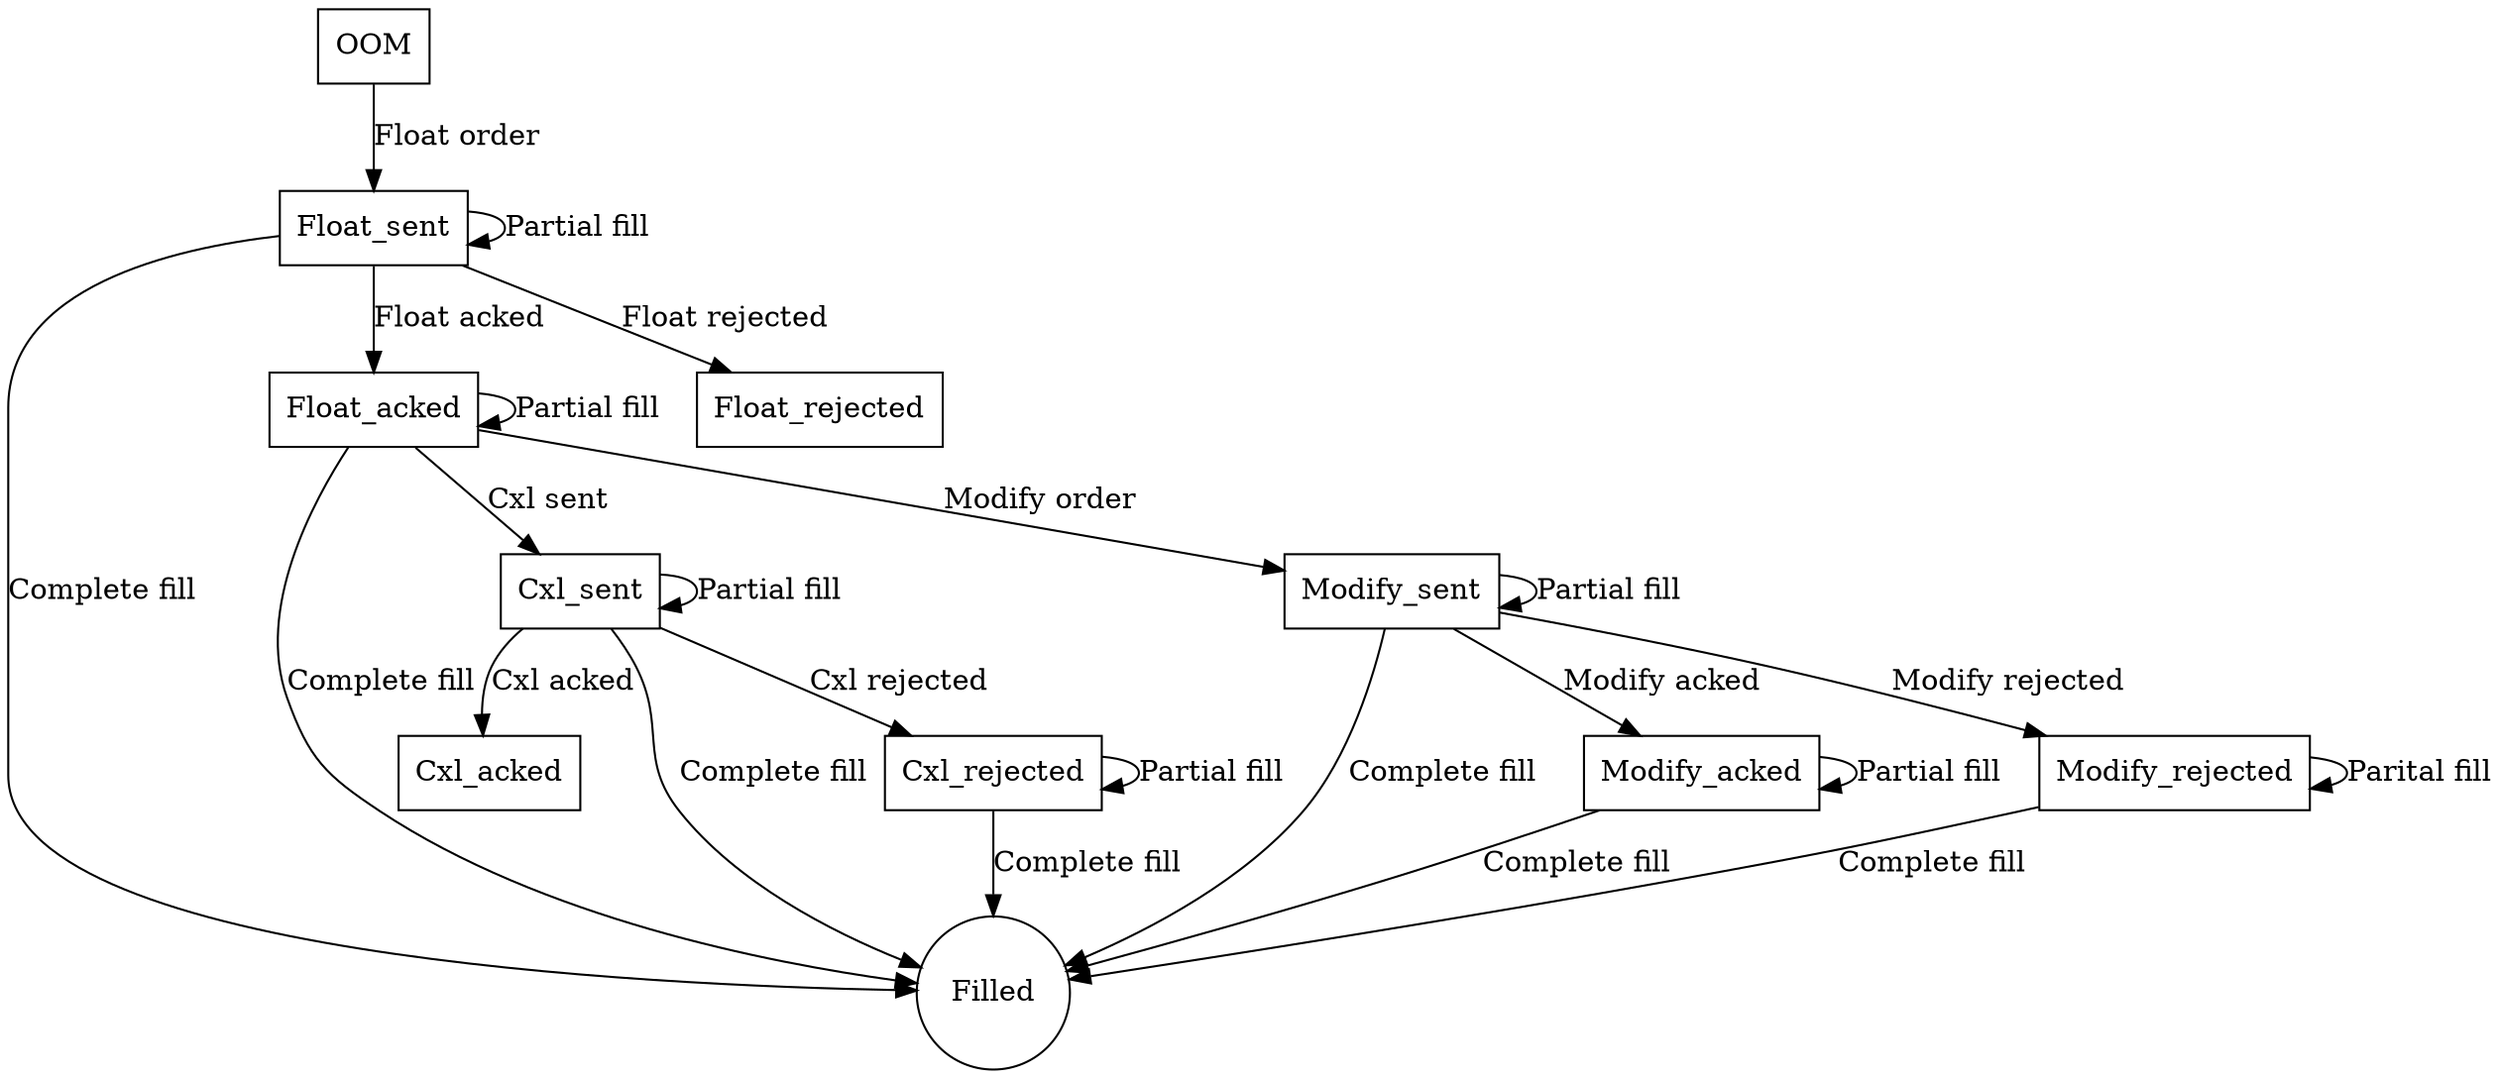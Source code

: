digraph OSM {
  node [shape=record];
     Cxl_acked [shaper=ellipse];
     Filled [shape=box];
     OOM  -> Float_sent [label="Float order"]
     Float_sent -> Float_acked [label="Float acked"]
     Float_sent -> Float_sent [label="Partial fill"]
     Float_acked -> Float_acked [label="Partial fill"]
     Float_sent -> Float_rejected [label="Float rejected"]
     Float_acked -> Cxl_sent [label="Cxl sent"]
     Float_acked -> Modify_sent [label="Modify order"]
     Cxl_sent -> Cxl_acked [label="Cxl acked"]
     Cxl_sent -> Cxl_rejected [label="Cxl rejected"]
     Cxl_sent -> Cxl_sent [label="Partial fill"]
     Cxl_rejected -> Cxl_rejected [label="Partial fill"]
     Modify_sent -> Modify_acked [label="Modify acked"]
     Modify_sent -> Modify_rejected [label="Modify rejected"]
     Modify_rejected -> Modify_rejected [label="Parital fill"]
     Modify_acked -> Modify_acked [label="Partial fill"]
     Modify_sent -> Modify_sent [label="Partial fill"]
     Float_sent -> Filled [label="Complete fill"]
     Float_acked -> Filled [label="Complete fill"]
     Cxl_sent -> Filled [label="Complete fill"]
     Cxl_rejected -> Filled [label="Complete fill"]
     Modify_sent -> Filled [label="Complete fill"]
     Modify_acked -> Filled [label="Complete fill"]
     Modify_rejected -> Filled [label="Complete fill"]
     
     
     Filled [shape=circle]
}
